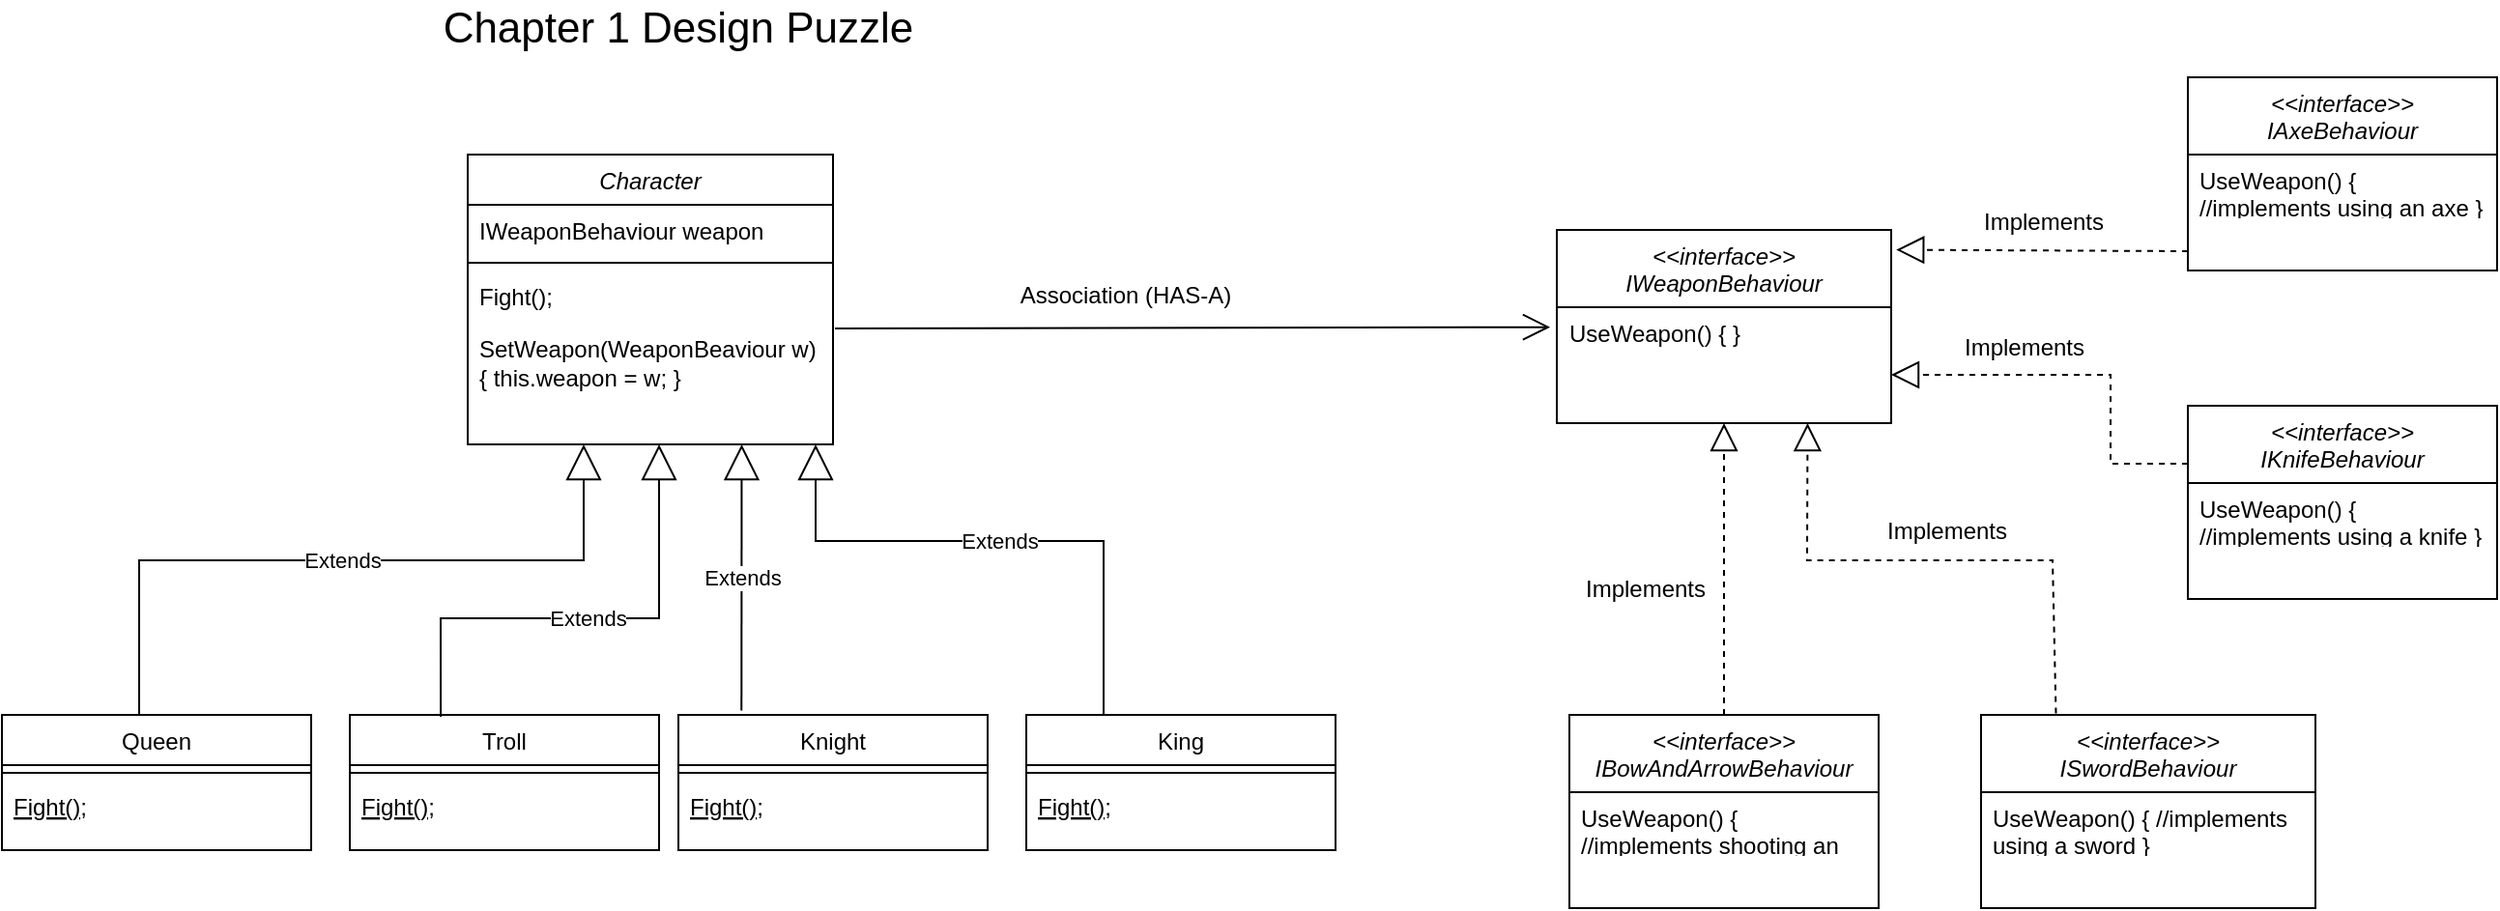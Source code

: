 <mxfile version="21.8.2" type="github">
  <diagram id="C5RBs43oDa-KdzZeNtuy" name="Page-1">
    <mxGraphModel dx="995" dy="559" grid="1" gridSize="10" guides="1" tooltips="1" connect="1" arrows="1" fold="1" page="1" pageScale="1" pageWidth="827" pageHeight="1169" math="0" shadow="0">
      <root>
        <mxCell id="WIyWlLk6GJQsqaUBKTNV-0" />
        <mxCell id="WIyWlLk6GJQsqaUBKTNV-1" parent="WIyWlLk6GJQsqaUBKTNV-0" />
        <mxCell id="zkfFHV4jXpPFQw0GAbJ--0" value="Character" style="swimlane;fontStyle=2;align=center;verticalAlign=top;childLayout=stackLayout;horizontal=1;startSize=26;horizontalStack=0;resizeParent=1;resizeLast=0;collapsible=1;marginBottom=0;rounded=0;shadow=0;strokeWidth=1;" parent="WIyWlLk6GJQsqaUBKTNV-1" vertex="1">
          <mxGeometry x="310" y="110" width="189" height="150" as="geometry">
            <mxRectangle x="230" y="140" width="160" height="26" as="alternateBounds" />
          </mxGeometry>
        </mxCell>
        <mxCell id="zkfFHV4jXpPFQw0GAbJ--1" value="IWeaponBehaviour weapon" style="text;align=left;verticalAlign=top;spacingLeft=4;spacingRight=4;overflow=hidden;rotatable=0;points=[[0,0.5],[1,0.5]];portConstraint=eastwest;" parent="zkfFHV4jXpPFQw0GAbJ--0" vertex="1">
          <mxGeometry y="26" width="189" height="26" as="geometry" />
        </mxCell>
        <mxCell id="zkfFHV4jXpPFQw0GAbJ--4" value="" style="line;html=1;strokeWidth=1;align=left;verticalAlign=middle;spacingTop=-1;spacingLeft=3;spacingRight=3;rotatable=0;labelPosition=right;points=[];portConstraint=eastwest;" parent="zkfFHV4jXpPFQw0GAbJ--0" vertex="1">
          <mxGeometry y="52" width="189" height="8" as="geometry" />
        </mxCell>
        <mxCell id="zkfFHV4jXpPFQw0GAbJ--5" value="Fight();" style="text;align=left;verticalAlign=middle;spacingLeft=4;spacingRight=4;overflow=hidden;rotatable=0;points=[[0,0.5],[1,0.5]];portConstraint=eastwest;" parent="zkfFHV4jXpPFQw0GAbJ--0" vertex="1">
          <mxGeometry y="60" width="189" height="26" as="geometry" />
        </mxCell>
        <mxCell id="pXwG-B1TEFsc1sQAnf3e-55" value="SetWeapon(WeaponBeaviour w) { this.weapon = w; }" style="text;align=left;verticalAlign=middle;spacingLeft=4;spacingRight=4;overflow=hidden;rotatable=0;points=[[0,0.5],[1,0.5]];portConstraint=eastwest;whiteSpace=wrap;" vertex="1" parent="zkfFHV4jXpPFQw0GAbJ--0">
          <mxGeometry y="86" width="189" height="44" as="geometry" />
        </mxCell>
        <mxCell id="zkfFHV4jXpPFQw0GAbJ--6" value="Queen" style="swimlane;fontStyle=0;align=center;verticalAlign=top;childLayout=stackLayout;horizontal=1;startSize=26;horizontalStack=0;resizeParent=1;resizeLast=0;collapsible=1;marginBottom=0;rounded=0;shadow=0;strokeWidth=1;" parent="WIyWlLk6GJQsqaUBKTNV-1" vertex="1">
          <mxGeometry x="69" y="400" width="160" height="70" as="geometry">
            <mxRectangle x="130" y="380" width="160" height="26" as="alternateBounds" />
          </mxGeometry>
        </mxCell>
        <mxCell id="zkfFHV4jXpPFQw0GAbJ--9" value="" style="line;html=1;strokeWidth=1;align=left;verticalAlign=middle;spacingTop=-1;spacingLeft=3;spacingRight=3;rotatable=0;labelPosition=right;points=[];portConstraint=eastwest;" parent="zkfFHV4jXpPFQw0GAbJ--6" vertex="1">
          <mxGeometry y="26" width="160" height="8" as="geometry" />
        </mxCell>
        <mxCell id="zkfFHV4jXpPFQw0GAbJ--10" value="Fight();" style="text;align=left;verticalAlign=top;spacingLeft=4;spacingRight=4;overflow=hidden;rotatable=0;points=[[0,0.5],[1,0.5]];portConstraint=eastwest;fontStyle=4" parent="zkfFHV4jXpPFQw0GAbJ--6" vertex="1">
          <mxGeometry y="34" width="160" height="26" as="geometry" />
        </mxCell>
        <mxCell id="pXwG-B1TEFsc1sQAnf3e-7" value="King" style="swimlane;fontStyle=0;align=center;verticalAlign=top;childLayout=stackLayout;horizontal=1;startSize=26;horizontalStack=0;resizeParent=1;resizeLast=0;collapsible=1;marginBottom=0;rounded=0;shadow=0;strokeWidth=1;" vertex="1" parent="WIyWlLk6GJQsqaUBKTNV-1">
          <mxGeometry x="599" y="400" width="160" height="70" as="geometry">
            <mxRectangle x="130" y="380" width="160" height="26" as="alternateBounds" />
          </mxGeometry>
        </mxCell>
        <mxCell id="pXwG-B1TEFsc1sQAnf3e-30" value="Extends" style="endArrow=block;endSize=16;endFill=0;html=1;rounded=0;exitX=0.25;exitY=0;exitDx=0;exitDy=0;" edge="1" parent="pXwG-B1TEFsc1sQAnf3e-7" source="pXwG-B1TEFsc1sQAnf3e-7">
          <mxGeometry width="160" relative="1" as="geometry">
            <mxPoint x="41" y="10" as="sourcePoint" />
            <mxPoint x="-109" y="-140" as="targetPoint" />
            <Array as="points">
              <mxPoint x="40" y="-90" />
              <mxPoint x="-109" y="-90" />
            </Array>
          </mxGeometry>
        </mxCell>
        <mxCell id="pXwG-B1TEFsc1sQAnf3e-8" value="" style="line;html=1;strokeWidth=1;align=left;verticalAlign=middle;spacingTop=-1;spacingLeft=3;spacingRight=3;rotatable=0;labelPosition=right;points=[];portConstraint=eastwest;" vertex="1" parent="pXwG-B1TEFsc1sQAnf3e-7">
          <mxGeometry y="26" width="160" height="8" as="geometry" />
        </mxCell>
        <mxCell id="pXwG-B1TEFsc1sQAnf3e-9" value="Fight();" style="text;align=left;verticalAlign=top;spacingLeft=4;spacingRight=4;overflow=hidden;rotatable=0;points=[[0,0.5],[1,0.5]];portConstraint=eastwest;fontStyle=4" vertex="1" parent="pXwG-B1TEFsc1sQAnf3e-7">
          <mxGeometry y="34" width="160" height="26" as="geometry" />
        </mxCell>
        <mxCell id="pXwG-B1TEFsc1sQAnf3e-10" value="Troll" style="swimlane;fontStyle=0;align=center;verticalAlign=top;childLayout=stackLayout;horizontal=1;startSize=26;horizontalStack=0;resizeParent=1;resizeLast=0;collapsible=1;marginBottom=0;rounded=0;shadow=0;strokeWidth=1;" vertex="1" parent="WIyWlLk6GJQsqaUBKTNV-1">
          <mxGeometry x="249" y="400" width="160" height="70" as="geometry">
            <mxRectangle x="130" y="380" width="160" height="26" as="alternateBounds" />
          </mxGeometry>
        </mxCell>
        <mxCell id="pXwG-B1TEFsc1sQAnf3e-11" value="" style="line;html=1;strokeWidth=1;align=left;verticalAlign=middle;spacingTop=-1;spacingLeft=3;spacingRight=3;rotatable=0;labelPosition=right;points=[];portConstraint=eastwest;" vertex="1" parent="pXwG-B1TEFsc1sQAnf3e-10">
          <mxGeometry y="26" width="160" height="8" as="geometry" />
        </mxCell>
        <mxCell id="pXwG-B1TEFsc1sQAnf3e-12" value="Fight();" style="text;align=left;verticalAlign=top;spacingLeft=4;spacingRight=4;overflow=hidden;rotatable=0;points=[[0,0.5],[1,0.5]];portConstraint=eastwest;fontStyle=4" vertex="1" parent="pXwG-B1TEFsc1sQAnf3e-10">
          <mxGeometry y="34" width="160" height="26" as="geometry" />
        </mxCell>
        <mxCell id="pXwG-B1TEFsc1sQAnf3e-13" value="Knight" style="swimlane;fontStyle=0;align=center;verticalAlign=top;childLayout=stackLayout;horizontal=1;startSize=26;horizontalStack=0;resizeParent=1;resizeLast=0;collapsible=1;marginBottom=0;rounded=0;shadow=0;strokeWidth=1;" vertex="1" parent="WIyWlLk6GJQsqaUBKTNV-1">
          <mxGeometry x="419" y="400" width="160" height="70" as="geometry">
            <mxRectangle x="130" y="380" width="160" height="26" as="alternateBounds" />
          </mxGeometry>
        </mxCell>
        <mxCell id="pXwG-B1TEFsc1sQAnf3e-14" value="" style="line;html=1;strokeWidth=1;align=left;verticalAlign=middle;spacingTop=-1;spacingLeft=3;spacingRight=3;rotatable=0;labelPosition=right;points=[];portConstraint=eastwest;" vertex="1" parent="pXwG-B1TEFsc1sQAnf3e-13">
          <mxGeometry y="26" width="160" height="8" as="geometry" />
        </mxCell>
        <mxCell id="pXwG-B1TEFsc1sQAnf3e-15" value="Fight();" style="text;align=left;verticalAlign=top;spacingLeft=4;spacingRight=4;overflow=hidden;rotatable=0;points=[[0,0.5],[1,0.5]];portConstraint=eastwest;fontStyle=4" vertex="1" parent="pXwG-B1TEFsc1sQAnf3e-13">
          <mxGeometry y="34" width="160" height="26" as="geometry" />
        </mxCell>
        <mxCell id="pXwG-B1TEFsc1sQAnf3e-25" value="&lt;font style=&quot;font-size: 22px;&quot;&gt;Chapter 1 Design Puzzle&lt;/font&gt;" style="text;strokeColor=none;align=center;fillColor=none;html=1;verticalAlign=middle;whiteSpace=wrap;rounded=0;" vertex="1" parent="WIyWlLk6GJQsqaUBKTNV-1">
          <mxGeometry x="289" y="30" width="260" height="30" as="geometry" />
        </mxCell>
        <mxCell id="pXwG-B1TEFsc1sQAnf3e-27" value="Extends" style="endArrow=block;endSize=16;endFill=0;html=1;rounded=0;entryX=0.25;entryY=1;entryDx=0;entryDy=0;exitX=0.5;exitY=0;exitDx=0;exitDy=0;" edge="1" parent="WIyWlLk6GJQsqaUBKTNV-1">
          <mxGeometry width="160" relative="1" as="geometry">
            <mxPoint x="140" y="400" as="sourcePoint" />
            <mxPoint x="370" y="260" as="targetPoint" />
            <Array as="points">
              <mxPoint x="140" y="320" />
              <mxPoint x="370" y="320" />
            </Array>
          </mxGeometry>
        </mxCell>
        <mxCell id="pXwG-B1TEFsc1sQAnf3e-28" value="Extends" style="endArrow=block;endSize=16;endFill=0;html=1;rounded=0;entryX=0.25;entryY=1;entryDx=0;entryDy=0;exitX=0.294;exitY=0.014;exitDx=0;exitDy=0;exitPerimeter=0;" edge="1" parent="WIyWlLk6GJQsqaUBKTNV-1" source="pXwG-B1TEFsc1sQAnf3e-10">
          <mxGeometry width="160" relative="1" as="geometry">
            <mxPoint x="179" y="400" as="sourcePoint" />
            <mxPoint x="409" y="260" as="targetPoint" />
            <Array as="points">
              <mxPoint x="296" y="350" />
              <mxPoint x="409" y="350" />
            </Array>
          </mxGeometry>
        </mxCell>
        <mxCell id="pXwG-B1TEFsc1sQAnf3e-29" value="Extends" style="endArrow=block;endSize=16;endFill=0;html=1;rounded=0;entryX=0.75;entryY=1;entryDx=0;entryDy=0;exitX=0.204;exitY=-0.033;exitDx=0;exitDy=0;exitPerimeter=0;" edge="1" parent="WIyWlLk6GJQsqaUBKTNV-1" source="pXwG-B1TEFsc1sQAnf3e-13" target="zkfFHV4jXpPFQw0GAbJ--0">
          <mxGeometry width="160" relative="1" as="geometry">
            <mxPoint x="510" y="430" as="sourcePoint" />
            <mxPoint x="670" y="430" as="targetPoint" />
          </mxGeometry>
        </mxCell>
        <mxCell id="pXwG-B1TEFsc1sQAnf3e-33" value="&lt;&lt;interface&gt;&gt;&#xa;IKnifeBehaviour" style="swimlane;fontStyle=2;align=center;verticalAlign=top;childLayout=stackLayout;horizontal=1;startSize=40;horizontalStack=0;resizeParent=1;resizeLast=0;collapsible=1;marginBottom=0;rounded=0;shadow=0;strokeWidth=1;" vertex="1" parent="WIyWlLk6GJQsqaUBKTNV-1">
          <mxGeometry x="1200" y="240" width="160" height="100" as="geometry">
            <mxRectangle x="230" y="140" width="160" height="26" as="alternateBounds" />
          </mxGeometry>
        </mxCell>
        <mxCell id="pXwG-B1TEFsc1sQAnf3e-47" value="" style="endArrow=block;dashed=1;endFill=0;endSize=12;html=1;rounded=0;entryX=1;entryY=0.75;entryDx=0;entryDy=0;" edge="1" parent="pXwG-B1TEFsc1sQAnf3e-33" target="pXwG-B1TEFsc1sQAnf3e-43">
          <mxGeometry width="160" relative="1" as="geometry">
            <mxPoint y="30" as="sourcePoint" />
            <mxPoint x="160" y="30" as="targetPoint" />
            <Array as="points">
              <mxPoint x="-40" y="30" />
              <mxPoint x="-40" y="-16" />
            </Array>
          </mxGeometry>
        </mxCell>
        <mxCell id="pXwG-B1TEFsc1sQAnf3e-36" value="UseWeapon() { //implements using a knife }" style="text;align=left;verticalAlign=top;spacingLeft=4;spacingRight=4;overflow=hidden;rotatable=0;points=[[0,0.5],[1,0.5]];portConstraint=eastwest;whiteSpace=wrap;" vertex="1" parent="pXwG-B1TEFsc1sQAnf3e-33">
          <mxGeometry y="40" width="160" height="30" as="geometry" />
        </mxCell>
        <mxCell id="pXwG-B1TEFsc1sQAnf3e-37" value="&lt;&lt;interface&gt;&gt;&#xa;IBowAndArrowBehaviour" style="swimlane;fontStyle=2;align=center;verticalAlign=top;childLayout=stackLayout;horizontal=1;startSize=40;horizontalStack=0;resizeParent=1;resizeLast=0;collapsible=1;marginBottom=0;rounded=0;shadow=0;strokeWidth=1;" vertex="1" parent="WIyWlLk6GJQsqaUBKTNV-1">
          <mxGeometry x="880" y="400" width="160" height="100" as="geometry">
            <mxRectangle x="230" y="140" width="160" height="26" as="alternateBounds" />
          </mxGeometry>
        </mxCell>
        <mxCell id="pXwG-B1TEFsc1sQAnf3e-38" value="UseWeapon() { //implements shooting an arrow with a bow }" style="text;align=left;verticalAlign=top;spacingLeft=4;spacingRight=4;overflow=hidden;rotatable=0;points=[[0,0.5],[1,0.5]];portConstraint=eastwest;whiteSpace=wrap;" vertex="1" parent="pXwG-B1TEFsc1sQAnf3e-37">
          <mxGeometry y="40" width="160" height="30" as="geometry" />
        </mxCell>
        <mxCell id="pXwG-B1TEFsc1sQAnf3e-39" value="&lt;&lt;interface&gt;&gt;&#xa;IAxeBehaviour" style="swimlane;fontStyle=2;align=center;verticalAlign=top;childLayout=stackLayout;horizontal=1;startSize=40;horizontalStack=0;resizeParent=1;resizeLast=0;collapsible=1;marginBottom=0;rounded=0;shadow=0;strokeWidth=1;" vertex="1" parent="WIyWlLk6GJQsqaUBKTNV-1">
          <mxGeometry x="1200" y="70" width="160" height="100" as="geometry">
            <mxRectangle x="230" y="140" width="160" height="26" as="alternateBounds" />
          </mxGeometry>
        </mxCell>
        <mxCell id="pXwG-B1TEFsc1sQAnf3e-40" value="UseWeapon() { //implements using an axe }" style="text;align=left;verticalAlign=top;spacingLeft=4;spacingRight=4;overflow=hidden;rotatable=0;points=[[0,0.5],[1,0.5]];portConstraint=eastwest;whiteSpace=wrap;" vertex="1" parent="pXwG-B1TEFsc1sQAnf3e-39">
          <mxGeometry y="40" width="160" height="30" as="geometry" />
        </mxCell>
        <mxCell id="pXwG-B1TEFsc1sQAnf3e-41" value="&lt;&lt;interface&gt;&gt;&#xa;ISwordBehaviour" style="swimlane;fontStyle=2;align=center;verticalAlign=top;childLayout=stackLayout;horizontal=1;startSize=40;horizontalStack=0;resizeParent=1;resizeLast=0;collapsible=1;marginBottom=0;rounded=0;shadow=0;strokeWidth=1;" vertex="1" parent="WIyWlLk6GJQsqaUBKTNV-1">
          <mxGeometry x="1093" y="400" width="173" height="100" as="geometry">
            <mxRectangle x="230" y="140" width="160" height="26" as="alternateBounds" />
          </mxGeometry>
        </mxCell>
        <mxCell id="pXwG-B1TEFsc1sQAnf3e-42" value="UseWeapon() { //implements using a sword }" style="text;align=left;verticalAlign=top;spacingLeft=4;spacingRight=4;overflow=hidden;rotatable=0;points=[[0,0.5],[1,0.5]];portConstraint=eastwest;whiteSpace=wrap;" vertex="1" parent="pXwG-B1TEFsc1sQAnf3e-41">
          <mxGeometry y="40" width="173" height="30" as="geometry" />
        </mxCell>
        <mxCell id="pXwG-B1TEFsc1sQAnf3e-43" value="&lt;&lt;interface&gt;&gt;&#xa;IWeaponBehaviour" style="swimlane;fontStyle=2;align=center;verticalAlign=top;childLayout=stackLayout;horizontal=1;startSize=40;horizontalStack=0;resizeParent=1;resizeLast=0;collapsible=1;marginBottom=0;rounded=0;shadow=0;strokeWidth=1;" vertex="1" parent="WIyWlLk6GJQsqaUBKTNV-1">
          <mxGeometry x="873.5" y="149" width="173" height="100" as="geometry">
            <mxRectangle x="230" y="140" width="160" height="26" as="alternateBounds" />
          </mxGeometry>
        </mxCell>
        <mxCell id="pXwG-B1TEFsc1sQAnf3e-44" value="UseWeapon() { }" style="text;align=left;verticalAlign=top;spacingLeft=4;spacingRight=4;overflow=hidden;rotatable=0;points=[[0,0.5],[1,0.5]];portConstraint=eastwest;whiteSpace=wrap;" vertex="1" parent="pXwG-B1TEFsc1sQAnf3e-43">
          <mxGeometry y="40" width="173" height="30" as="geometry" />
        </mxCell>
        <mxCell id="pXwG-B1TEFsc1sQAnf3e-45" value="" style="endArrow=block;dashed=1;endFill=0;endSize=12;html=1;rounded=0;entryX=0.5;entryY=1;entryDx=0;entryDy=0;exitX=0.5;exitY=0;exitDx=0;exitDy=0;" edge="1" parent="WIyWlLk6GJQsqaUBKTNV-1" source="pXwG-B1TEFsc1sQAnf3e-37" target="pXwG-B1TEFsc1sQAnf3e-43">
          <mxGeometry width="160" relative="1" as="geometry">
            <mxPoint x="970" y="420" as="sourcePoint" />
            <mxPoint x="1130" y="420" as="targetPoint" />
          </mxGeometry>
        </mxCell>
        <mxCell id="pXwG-B1TEFsc1sQAnf3e-46" value="" style="endArrow=block;dashed=1;endFill=0;endSize=12;html=1;rounded=0;entryX=0.75;entryY=1;entryDx=0;entryDy=0;exitX=0.224;exitY=-0.007;exitDx=0;exitDy=0;exitPerimeter=0;" edge="1" parent="WIyWlLk6GJQsqaUBKTNV-1" source="pXwG-B1TEFsc1sQAnf3e-41" target="pXwG-B1TEFsc1sQAnf3e-43">
          <mxGeometry width="160" relative="1" as="geometry">
            <mxPoint x="1120" y="430" as="sourcePoint" />
            <mxPoint x="1280" y="430" as="targetPoint" />
            <Array as="points">
              <mxPoint x="1130" y="320" />
              <mxPoint x="1003" y="320" />
            </Array>
          </mxGeometry>
        </mxCell>
        <mxCell id="pXwG-B1TEFsc1sQAnf3e-48" value="" style="endArrow=block;dashed=1;endFill=0;endSize=12;html=1;rounded=0;entryX=1.015;entryY=0.103;entryDx=0;entryDy=0;entryPerimeter=0;" edge="1" parent="WIyWlLk6GJQsqaUBKTNV-1" target="pXwG-B1TEFsc1sQAnf3e-43">
          <mxGeometry width="160" relative="1" as="geometry">
            <mxPoint x="1200" y="160" as="sourcePoint" />
            <mxPoint x="1350" y="160" as="targetPoint" />
          </mxGeometry>
        </mxCell>
        <mxCell id="pXwG-B1TEFsc1sQAnf3e-49" value="" style="endArrow=open;endFill=1;endSize=12;html=1;rounded=0;entryX=-0.02;entryY=0.344;entryDx=0;entryDy=0;entryPerimeter=0;" edge="1" parent="WIyWlLk6GJQsqaUBKTNV-1" target="pXwG-B1TEFsc1sQAnf3e-44">
          <mxGeometry width="160" relative="1" as="geometry">
            <mxPoint x="500" y="200" as="sourcePoint" />
            <mxPoint x="870" y="190" as="targetPoint" />
          </mxGeometry>
        </mxCell>
        <mxCell id="pXwG-B1TEFsc1sQAnf3e-50" value="Association (HAS-A)" style="text;html=1;align=center;verticalAlign=middle;resizable=0;points=[];autosize=1;strokeColor=none;fillColor=none;" vertex="1" parent="WIyWlLk6GJQsqaUBKTNV-1">
          <mxGeometry x="585" y="168" width="130" height="30" as="geometry" />
        </mxCell>
        <mxCell id="pXwG-B1TEFsc1sQAnf3e-51" value="Implements" style="text;html=1;align=center;verticalAlign=middle;resizable=0;points=[];autosize=1;strokeColor=none;fillColor=none;" vertex="1" parent="WIyWlLk6GJQsqaUBKTNV-1">
          <mxGeometry x="1080" y="130" width="90" height="30" as="geometry" />
        </mxCell>
        <mxCell id="pXwG-B1TEFsc1sQAnf3e-52" value="Implements" style="text;html=1;align=center;verticalAlign=middle;resizable=0;points=[];autosize=1;strokeColor=none;fillColor=none;" vertex="1" parent="WIyWlLk6GJQsqaUBKTNV-1">
          <mxGeometry x="1070" y="195" width="90" height="30" as="geometry" />
        </mxCell>
        <mxCell id="pXwG-B1TEFsc1sQAnf3e-53" value="Implements" style="text;html=1;align=center;verticalAlign=middle;resizable=0;points=[];autosize=1;strokeColor=none;fillColor=none;" vertex="1" parent="WIyWlLk6GJQsqaUBKTNV-1">
          <mxGeometry x="1030" y="290" width="90" height="30" as="geometry" />
        </mxCell>
        <mxCell id="pXwG-B1TEFsc1sQAnf3e-54" value="Implements" style="text;html=1;align=center;verticalAlign=middle;resizable=0;points=[];autosize=1;strokeColor=none;fillColor=none;" vertex="1" parent="WIyWlLk6GJQsqaUBKTNV-1">
          <mxGeometry x="873.5" y="320" width="90" height="30" as="geometry" />
        </mxCell>
      </root>
    </mxGraphModel>
  </diagram>
</mxfile>
